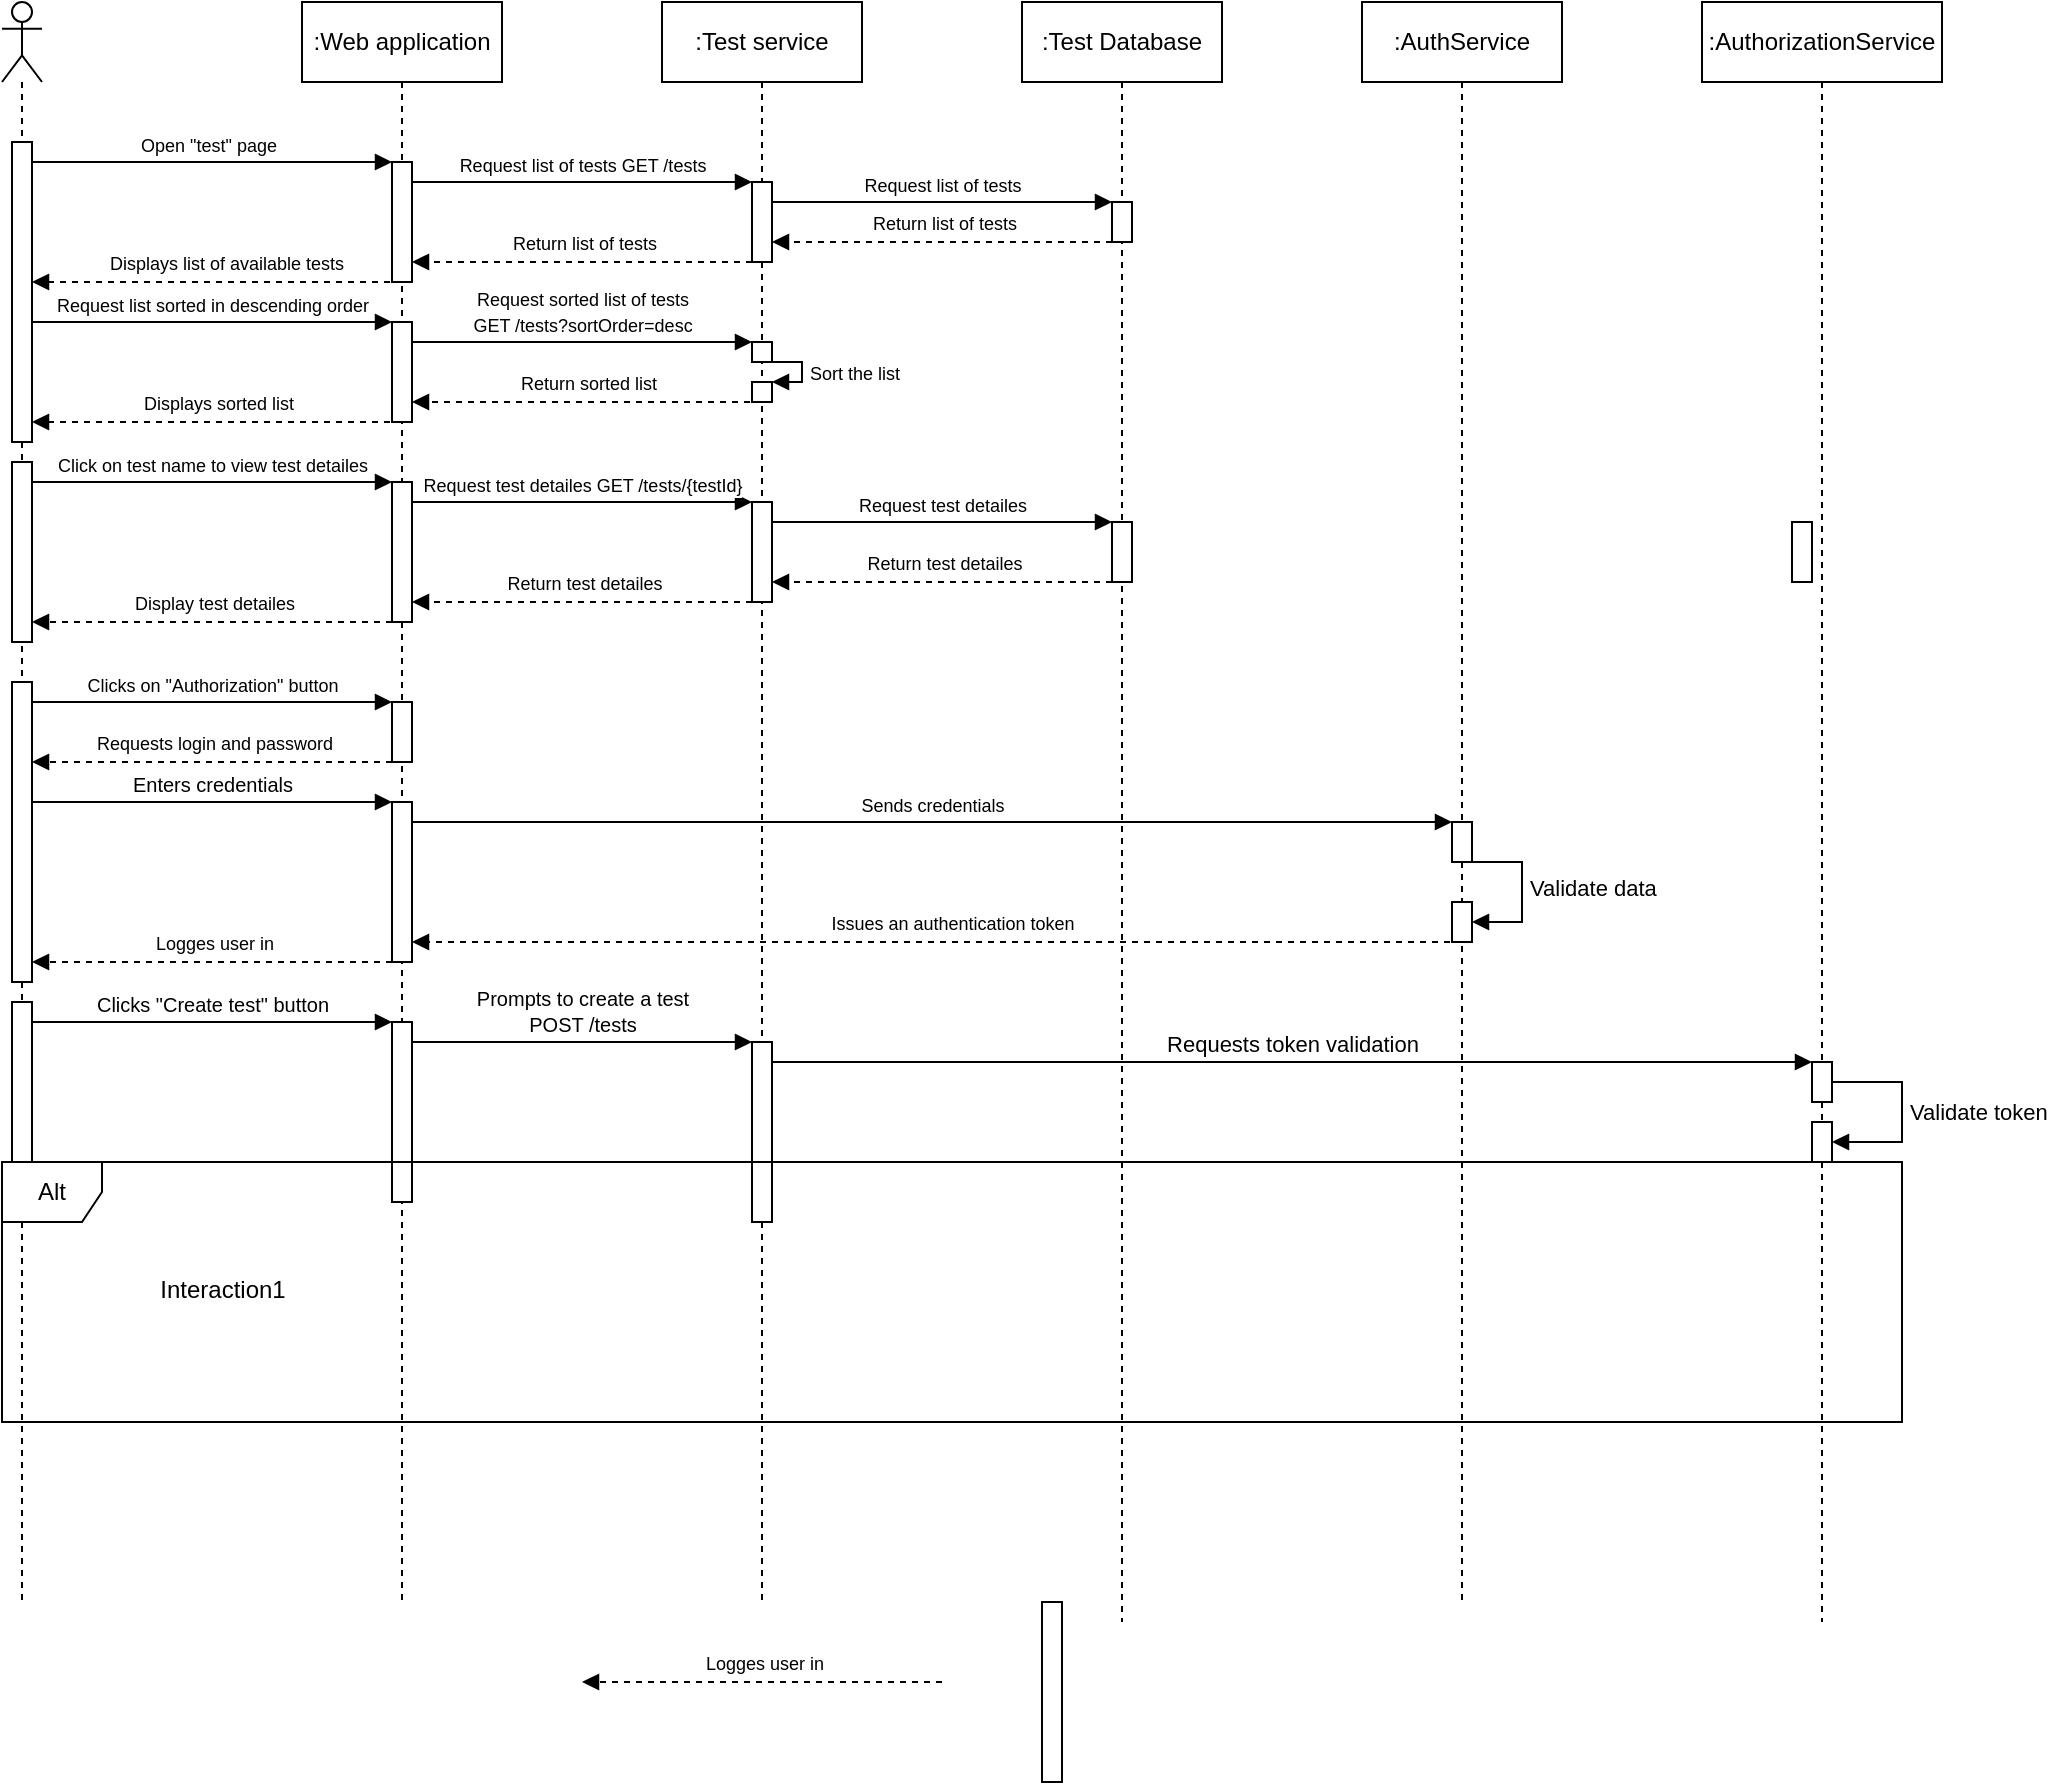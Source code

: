 <mxfile version="24.8.3">
  <diagram name="Page-1" id="2YBvvXClWsGukQMizWep">
    <mxGraphModel dx="1120" dy="468" grid="1" gridSize="10" guides="1" tooltips="1" connect="1" arrows="1" fold="1" page="1" pageScale="1" pageWidth="850" pageHeight="1100" math="0" shadow="0">
      <root>
        <mxCell id="0" />
        <mxCell id="1" parent="0" />
        <mxCell id="aM9ryv3xv72pqoxQDRHE-5" value=":Web application" style="shape=umlLifeline;perimeter=lifelinePerimeter;whiteSpace=wrap;html=1;container=0;dropTarget=0;collapsible=0;recursiveResize=0;outlineConnect=0;portConstraint=eastwest;newEdgeStyle={&quot;edgeStyle&quot;:&quot;elbowEdgeStyle&quot;,&quot;elbow&quot;:&quot;vertical&quot;,&quot;curved&quot;:0,&quot;rounded&quot;:0};" parent="1" vertex="1">
          <mxGeometry x="220" y="40" width="100" height="800" as="geometry" />
        </mxCell>
        <mxCell id="aM9ryv3xv72pqoxQDRHE-6" value="" style="html=1;points=[];perimeter=orthogonalPerimeter;outlineConnect=0;targetShapes=umlLifeline;portConstraint=eastwest;newEdgeStyle={&quot;edgeStyle&quot;:&quot;elbowEdgeStyle&quot;,&quot;elbow&quot;:&quot;vertical&quot;,&quot;curved&quot;:0,&quot;rounded&quot;:0};" parent="aM9ryv3xv72pqoxQDRHE-5" vertex="1">
          <mxGeometry x="45" y="80" width="10" height="60" as="geometry" />
        </mxCell>
        <mxCell id="39v9czoNlQf4BttYvMbY-19" value="" style="html=1;points=[];perimeter=orthogonalPerimeter;outlineConnect=0;targetShapes=umlLifeline;portConstraint=eastwest;newEdgeStyle={&quot;edgeStyle&quot;:&quot;elbowEdgeStyle&quot;,&quot;elbow&quot;:&quot;vertical&quot;,&quot;curved&quot;:0,&quot;rounded&quot;:0};" vertex="1" parent="aM9ryv3xv72pqoxQDRHE-5">
          <mxGeometry x="45" y="240" width="10" height="70" as="geometry" />
        </mxCell>
        <mxCell id="39v9czoNlQf4BttYvMbY-35" value="" style="html=1;points=[];perimeter=orthogonalPerimeter;outlineConnect=0;targetShapes=umlLifeline;portConstraint=eastwest;newEdgeStyle={&quot;edgeStyle&quot;:&quot;elbowEdgeStyle&quot;,&quot;elbow&quot;:&quot;vertical&quot;,&quot;curved&quot;:0,&quot;rounded&quot;:0};" vertex="1" parent="aM9ryv3xv72pqoxQDRHE-5">
          <mxGeometry x="45" y="350" width="10" height="30" as="geometry" />
        </mxCell>
        <mxCell id="39v9czoNlQf4BttYvMbY-39" value="" style="html=1;points=[[0,0,0,0,5],[0,1,0,0,-5],[1,0,0,0,5],[1,1,0,0,-5]];perimeter=orthogonalPerimeter;outlineConnect=0;targetShapes=umlLifeline;portConstraint=eastwest;newEdgeStyle={&quot;curved&quot;:0,&quot;rounded&quot;:0};" vertex="1" parent="aM9ryv3xv72pqoxQDRHE-5">
          <mxGeometry x="45" y="160" width="10" height="50" as="geometry" />
        </mxCell>
        <mxCell id="39v9czoNlQf4BttYvMbY-57" value="" style="html=1;points=[];perimeter=orthogonalPerimeter;outlineConnect=0;targetShapes=umlLifeline;portConstraint=eastwest;newEdgeStyle={&quot;edgeStyle&quot;:&quot;elbowEdgeStyle&quot;,&quot;elbow&quot;:&quot;vertical&quot;,&quot;curved&quot;:0,&quot;rounded&quot;:0};" vertex="1" parent="aM9ryv3xv72pqoxQDRHE-5">
          <mxGeometry x="45" y="400" width="10" height="80" as="geometry" />
        </mxCell>
        <mxCell id="39v9czoNlQf4BttYvMbY-74" value="" style="html=1;points=[];perimeter=orthogonalPerimeter;outlineConnect=0;targetShapes=umlLifeline;portConstraint=eastwest;newEdgeStyle={&quot;edgeStyle&quot;:&quot;elbowEdgeStyle&quot;,&quot;elbow&quot;:&quot;vertical&quot;,&quot;curved&quot;:0,&quot;rounded&quot;:0};" vertex="1" parent="aM9ryv3xv72pqoxQDRHE-5">
          <mxGeometry x="45" y="510" width="10" height="90" as="geometry" />
        </mxCell>
        <mxCell id="aM9ryv3xv72pqoxQDRHE-7" value="&lt;font style=&quot;font-size: 9px;&quot;&gt;Open &quot;test&quot; page&lt;/font&gt;" style="html=1;verticalAlign=bottom;endArrow=block;edgeStyle=elbowEdgeStyle;elbow=horizontal;curved=0;rounded=0;" parent="1" source="39v9czoNlQf4BttYvMbY-2" target="aM9ryv3xv72pqoxQDRHE-6" edge="1">
          <mxGeometry relative="1" as="geometry">
            <mxPoint x="75" y="120" as="sourcePoint" />
            <Array as="points">
              <mxPoint x="180" y="120" />
            </Array>
          </mxGeometry>
        </mxCell>
        <mxCell id="44KCodyNKhrzIwBNRvy1-4" value=":Test Database" style="shape=umlLifeline;perimeter=lifelinePerimeter;whiteSpace=wrap;html=1;container=0;dropTarget=0;collapsible=0;recursiveResize=0;outlineConnect=0;portConstraint=eastwest;newEdgeStyle={&quot;edgeStyle&quot;:&quot;elbowEdgeStyle&quot;,&quot;elbow&quot;:&quot;vertical&quot;,&quot;curved&quot;:0,&quot;rounded&quot;:0};" parent="1" vertex="1">
          <mxGeometry x="580" y="40" width="100" height="810" as="geometry" />
        </mxCell>
        <mxCell id="44KCodyNKhrzIwBNRvy1-5" value="" style="html=1;points=[];perimeter=orthogonalPerimeter;outlineConnect=0;targetShapes=umlLifeline;portConstraint=eastwest;newEdgeStyle={&quot;edgeStyle&quot;:&quot;elbowEdgeStyle&quot;,&quot;elbow&quot;:&quot;vertical&quot;,&quot;curved&quot;:0,&quot;rounded&quot;:0};" parent="44KCodyNKhrzIwBNRvy1-4" vertex="1">
          <mxGeometry x="45" y="100" width="10" height="20" as="geometry" />
        </mxCell>
        <mxCell id="39v9czoNlQf4BttYvMbY-17" value="" style="html=1;points=[];perimeter=orthogonalPerimeter;outlineConnect=0;targetShapes=umlLifeline;portConstraint=eastwest;newEdgeStyle={&quot;edgeStyle&quot;:&quot;elbowEdgeStyle&quot;,&quot;elbow&quot;:&quot;vertical&quot;,&quot;curved&quot;:0,&quot;rounded&quot;:0};" vertex="1" parent="44KCodyNKhrzIwBNRvy1-4">
          <mxGeometry x="45" y="260" width="10" height="30" as="geometry" />
        </mxCell>
        <mxCell id="44KCodyNKhrzIwBNRvy1-6" value=":Test service" style="shape=umlLifeline;perimeter=lifelinePerimeter;whiteSpace=wrap;html=1;container=0;dropTarget=0;collapsible=0;recursiveResize=0;outlineConnect=0;portConstraint=eastwest;newEdgeStyle={&quot;edgeStyle&quot;:&quot;elbowEdgeStyle&quot;,&quot;elbow&quot;:&quot;vertical&quot;,&quot;curved&quot;:0,&quot;rounded&quot;:0};" parent="1" vertex="1">
          <mxGeometry x="400" y="40" width="100" height="800" as="geometry" />
        </mxCell>
        <mxCell id="44KCodyNKhrzIwBNRvy1-7" value="" style="html=1;points=[];perimeter=orthogonalPerimeter;outlineConnect=0;targetShapes=umlLifeline;portConstraint=eastwest;newEdgeStyle={&quot;edgeStyle&quot;:&quot;elbowEdgeStyle&quot;,&quot;elbow&quot;:&quot;vertical&quot;,&quot;curved&quot;:0,&quot;rounded&quot;:0};" parent="44KCodyNKhrzIwBNRvy1-6" vertex="1">
          <mxGeometry x="45" y="90" width="10" height="40" as="geometry" />
        </mxCell>
        <mxCell id="39v9czoNlQf4BttYvMbY-18" value="" style="html=1;points=[];perimeter=orthogonalPerimeter;outlineConnect=0;targetShapes=umlLifeline;portConstraint=eastwest;newEdgeStyle={&quot;edgeStyle&quot;:&quot;elbowEdgeStyle&quot;,&quot;elbow&quot;:&quot;vertical&quot;,&quot;curved&quot;:0,&quot;rounded&quot;:0};" vertex="1" parent="44KCodyNKhrzIwBNRvy1-6">
          <mxGeometry x="45" y="250" width="10" height="50" as="geometry" />
        </mxCell>
        <mxCell id="39v9czoNlQf4BttYvMbY-40" value="" style="html=1;points=[[0,0,0,0,5],[0,1,0,0,-5],[1,0,0,0,5],[1,1,0,0,-5]];perimeter=orthogonalPerimeter;outlineConnect=0;targetShapes=umlLifeline;portConstraint=eastwest;newEdgeStyle={&quot;curved&quot;:0,&quot;rounded&quot;:0};" vertex="1" parent="44KCodyNKhrzIwBNRvy1-6">
          <mxGeometry x="45" y="170" width="10" height="10" as="geometry" />
        </mxCell>
        <mxCell id="39v9czoNlQf4BttYvMbY-43" value="" style="html=1;points=[[0,0,0,0,5],[0,1,0,0,-5],[1,0,0,0,5],[1,1,0,0,-5]];perimeter=orthogonalPerimeter;outlineConnect=0;targetShapes=umlLifeline;portConstraint=eastwest;newEdgeStyle={&quot;curved&quot;:0,&quot;rounded&quot;:0};" vertex="1" parent="44KCodyNKhrzIwBNRvy1-6">
          <mxGeometry x="45" y="190" width="10" height="10" as="geometry" />
        </mxCell>
        <mxCell id="39v9czoNlQf4BttYvMbY-44" value="&lt;font style=&quot;font-size: 9px;&quot;&gt;Sort the list&lt;/font&gt;" style="html=1;align=left;spacingLeft=2;endArrow=block;rounded=0;edgeStyle=orthogonalEdgeStyle;curved=0;rounded=0;" edge="1" target="39v9czoNlQf4BttYvMbY-43" parent="44KCodyNKhrzIwBNRvy1-6" source="39v9czoNlQf4BttYvMbY-40">
          <mxGeometry relative="1" as="geometry">
            <mxPoint x="50.0" y="170.004" as="sourcePoint" />
            <Array as="points">
              <mxPoint x="70" y="180" />
              <mxPoint x="70" y="190" />
            </Array>
            <mxPoint x="95.19" y="189.97" as="targetPoint" />
          </mxGeometry>
        </mxCell>
        <mxCell id="39v9czoNlQf4BttYvMbY-73" value="" style="html=1;points=[];perimeter=orthogonalPerimeter;outlineConnect=0;targetShapes=umlLifeline;portConstraint=eastwest;newEdgeStyle={&quot;edgeStyle&quot;:&quot;elbowEdgeStyle&quot;,&quot;elbow&quot;:&quot;vertical&quot;,&quot;curved&quot;:0,&quot;rounded&quot;:0};" vertex="1" parent="44KCodyNKhrzIwBNRvy1-6">
          <mxGeometry x="45" y="520" width="10" height="90" as="geometry" />
        </mxCell>
        <mxCell id="39v9czoNlQf4BttYvMbY-2" value="" style="shape=umlLifeline;perimeter=lifelinePerimeter;whiteSpace=wrap;html=1;container=1;dropTarget=0;collapsible=0;recursiveResize=0;outlineConnect=0;portConstraint=eastwest;newEdgeStyle={&quot;curved&quot;:0,&quot;rounded&quot;:0};participant=umlActor;" vertex="1" parent="1">
          <mxGeometry x="70" y="40" width="20" height="800" as="geometry" />
        </mxCell>
        <mxCell id="39v9czoNlQf4BttYvMbY-6" value="" style="html=1;points=[];perimeter=orthogonalPerimeter;outlineConnect=0;targetShapes=umlLifeline;portConstraint=eastwest;newEdgeStyle={&quot;edgeStyle&quot;:&quot;elbowEdgeStyle&quot;,&quot;elbow&quot;:&quot;vertical&quot;,&quot;curved&quot;:0,&quot;rounded&quot;:0};" vertex="1" parent="39v9czoNlQf4BttYvMbY-2">
          <mxGeometry x="5" y="70" width="10" height="150" as="geometry" />
        </mxCell>
        <mxCell id="39v9czoNlQf4BttYvMbY-10" value="" style="html=1;points=[];perimeter=orthogonalPerimeter;outlineConnect=0;targetShapes=umlLifeline;portConstraint=eastwest;newEdgeStyle={&quot;edgeStyle&quot;:&quot;elbowEdgeStyle&quot;,&quot;elbow&quot;:&quot;vertical&quot;,&quot;curved&quot;:0,&quot;rounded&quot;:0};" vertex="1" parent="39v9czoNlQf4BttYvMbY-2">
          <mxGeometry x="5" y="230" width="10" height="90" as="geometry" />
        </mxCell>
        <mxCell id="39v9czoNlQf4BttYvMbY-32" value="" style="html=1;points=[];perimeter=orthogonalPerimeter;outlineConnect=0;targetShapes=umlLifeline;portConstraint=eastwest;newEdgeStyle={&quot;edgeStyle&quot;:&quot;elbowEdgeStyle&quot;,&quot;elbow&quot;:&quot;vertical&quot;,&quot;curved&quot;:0,&quot;rounded&quot;:0};" vertex="1" parent="39v9czoNlQf4BttYvMbY-2">
          <mxGeometry x="5" y="340" width="10" height="150" as="geometry" />
        </mxCell>
        <mxCell id="39v9czoNlQf4BttYvMbY-34" value="" style="html=1;points=[];perimeter=orthogonalPerimeter;outlineConnect=0;targetShapes=umlLifeline;portConstraint=eastwest;newEdgeStyle={&quot;edgeStyle&quot;:&quot;elbowEdgeStyle&quot;,&quot;elbow&quot;:&quot;vertical&quot;,&quot;curved&quot;:0,&quot;rounded&quot;:0};" vertex="1" parent="39v9czoNlQf4BttYvMbY-2">
          <mxGeometry x="5" y="500" width="10" height="90" as="geometry" />
        </mxCell>
        <mxCell id="39v9czoNlQf4BttYvMbY-3" value="&lt;font style=&quot;font-size: 9px;&quot;&gt;Request list of tests GET /tests&lt;/font&gt;" style="html=1;verticalAlign=bottom;endArrow=block;edgeStyle=elbowEdgeStyle;elbow=vertical;curved=0;rounded=0;" edge="1" parent="1">
          <mxGeometry relative="1" as="geometry">
            <mxPoint x="275" y="130" as="sourcePoint" />
            <Array as="points">
              <mxPoint x="385" y="130" />
            </Array>
            <mxPoint x="445" y="130" as="targetPoint" />
          </mxGeometry>
        </mxCell>
        <mxCell id="39v9czoNlQf4BttYvMbY-4" value="&lt;font style=&quot;font-size: 9px;&quot;&gt;Request list of tests&lt;/font&gt;" style="html=1;verticalAlign=bottom;endArrow=block;edgeStyle=elbowEdgeStyle;elbow=vertical;curved=0;rounded=0;" edge="1" parent="1" source="44KCodyNKhrzIwBNRvy1-7" target="44KCodyNKhrzIwBNRvy1-5">
          <mxGeometry relative="1" as="geometry">
            <mxPoint x="460" y="140" as="sourcePoint" />
            <Array as="points">
              <mxPoint x="560" y="140" />
            </Array>
            <mxPoint x="620" y="140" as="targetPoint" />
          </mxGeometry>
        </mxCell>
        <mxCell id="39v9czoNlQf4BttYvMbY-12" value="&lt;font style=&quot;font-size: 9px;&quot;&gt;Request list sorted in descending order&lt;/font&gt;" style="html=1;verticalAlign=bottom;endArrow=block;edgeStyle=elbowEdgeStyle;elbow=vertical;curved=0;rounded=0;" edge="1" parent="1" source="39v9czoNlQf4BttYvMbY-6" target="39v9czoNlQf4BttYvMbY-39">
          <mxGeometry relative="1" as="geometry">
            <mxPoint x="90" y="200" as="sourcePoint" />
            <Array as="points">
              <mxPoint x="190" y="200" />
            </Array>
            <mxPoint x="240" y="200" as="targetPoint" />
          </mxGeometry>
        </mxCell>
        <mxCell id="39v9czoNlQf4BttYvMbY-13" value="&lt;font style=&quot;font-size: 9px;&quot;&gt;Request test detailes GET /tests/{testId}&lt;/font&gt;" style="html=1;verticalAlign=bottom;endArrow=block;edgeStyle=elbowEdgeStyle;elbow=vertical;curved=0;rounded=0;" edge="1" parent="1" source="39v9czoNlQf4BttYvMbY-19">
          <mxGeometry relative="1" as="geometry">
            <mxPoint x="280" y="290" as="sourcePoint" />
            <Array as="points">
              <mxPoint x="370" y="290" />
            </Array>
            <mxPoint x="445" y="290" as="targetPoint" />
          </mxGeometry>
        </mxCell>
        <mxCell id="39v9czoNlQf4BttYvMbY-20" value="" style="html=1;verticalAlign=bottom;labelBackgroundColor=none;endArrow=block;endFill=1;dashed=1;rounded=0;" edge="1" parent="1">
          <mxGeometry width="160" relative="1" as="geometry">
            <mxPoint x="625" y="160" as="sourcePoint" />
            <mxPoint x="455" y="160" as="targetPoint" />
          </mxGeometry>
        </mxCell>
        <mxCell id="39v9czoNlQf4BttYvMbY-21" value="&lt;font style=&quot;font-size: 9px;&quot;&gt;Return list of tests&lt;/font&gt;" style="edgeLabel;html=1;align=center;verticalAlign=middle;resizable=0;points=[];" vertex="1" connectable="0" parent="39v9czoNlQf4BttYvMbY-20">
          <mxGeometry x="-0.04" y="-3" relative="1" as="geometry">
            <mxPoint x="-3" y="-7" as="offset" />
          </mxGeometry>
        </mxCell>
        <mxCell id="39v9czoNlQf4BttYvMbY-24" value="" style="html=1;verticalAlign=bottom;labelBackgroundColor=none;endArrow=block;endFill=1;dashed=1;rounded=0;" edge="1" parent="1" target="39v9czoNlQf4BttYvMbY-6">
          <mxGeometry width="160" relative="1" as="geometry">
            <mxPoint x="270" y="180" as="sourcePoint" />
            <mxPoint x="90" y="180" as="targetPoint" />
          </mxGeometry>
        </mxCell>
        <mxCell id="39v9czoNlQf4BttYvMbY-25" value="&lt;font style=&quot;font-size: 9px;&quot;&gt;Displays list of available tests&lt;/font&gt;" style="edgeLabel;html=1;align=center;verticalAlign=middle;resizable=0;points=[];" vertex="1" connectable="0" parent="39v9czoNlQf4BttYvMbY-24">
          <mxGeometry x="-0.04" y="-3" relative="1" as="geometry">
            <mxPoint x="1" y="-7" as="offset" />
          </mxGeometry>
        </mxCell>
        <mxCell id="39v9czoNlQf4BttYvMbY-26" value="" style="html=1;verticalAlign=bottom;labelBackgroundColor=none;endArrow=block;endFill=1;dashed=1;rounded=0;" edge="1" parent="1">
          <mxGeometry width="160" relative="1" as="geometry">
            <mxPoint x="445" y="170.0" as="sourcePoint" />
            <mxPoint x="275" y="170.0" as="targetPoint" />
          </mxGeometry>
        </mxCell>
        <mxCell id="39v9czoNlQf4BttYvMbY-27" value="&lt;font style=&quot;font-size: 9px;&quot;&gt;Return list of tests&lt;/font&gt;" style="edgeLabel;html=1;align=center;verticalAlign=middle;resizable=0;points=[];" vertex="1" connectable="0" parent="39v9czoNlQf4BttYvMbY-26">
          <mxGeometry x="-0.04" y="-3" relative="1" as="geometry">
            <mxPoint x="-3" y="-7" as="offset" />
          </mxGeometry>
        </mxCell>
        <mxCell id="39v9czoNlQf4BttYvMbY-28" value="" style="html=1;verticalAlign=bottom;labelBackgroundColor=none;endArrow=block;endFill=1;dashed=1;rounded=0;" edge="1" parent="1">
          <mxGeometry width="160" relative="1" as="geometry">
            <mxPoint x="445" y="340" as="sourcePoint" />
            <mxPoint x="275" y="340" as="targetPoint" />
          </mxGeometry>
        </mxCell>
        <mxCell id="39v9czoNlQf4BttYvMbY-29" value="&lt;font style=&quot;font-size: 9px;&quot;&gt;Return test detailes&lt;/font&gt;" style="edgeLabel;html=1;align=center;verticalAlign=middle;resizable=0;points=[];" vertex="1" connectable="0" parent="39v9czoNlQf4BttYvMbY-28">
          <mxGeometry x="-0.04" y="-3" relative="1" as="geometry">
            <mxPoint x="-3" y="-7" as="offset" />
          </mxGeometry>
        </mxCell>
        <mxCell id="39v9czoNlQf4BttYvMbY-30" value="" style="html=1;verticalAlign=bottom;labelBackgroundColor=none;endArrow=block;endFill=1;dashed=1;rounded=0;" edge="1" parent="1" target="39v9czoNlQf4BttYvMbY-10">
          <mxGeometry width="160" relative="1" as="geometry">
            <mxPoint x="265" y="350" as="sourcePoint" />
            <mxPoint x="100" y="350" as="targetPoint" />
          </mxGeometry>
        </mxCell>
        <mxCell id="39v9czoNlQf4BttYvMbY-31" value="&lt;font style=&quot;font-size: 9px;&quot;&gt;Display test detailes&lt;/font&gt;" style="edgeLabel;html=1;align=center;verticalAlign=middle;resizable=0;points=[];" vertex="1" connectable="0" parent="39v9czoNlQf4BttYvMbY-30">
          <mxGeometry x="-0.04" y="-3" relative="1" as="geometry">
            <mxPoint x="-3" y="-7" as="offset" />
          </mxGeometry>
        </mxCell>
        <mxCell id="39v9czoNlQf4BttYvMbY-36" value="&lt;font style=&quot;font-size: 9px;&quot;&gt;Request test detailes&lt;/font&gt;" style="html=1;verticalAlign=bottom;endArrow=block;edgeStyle=elbowEdgeStyle;elbow=vertical;curved=0;rounded=0;" edge="1" parent="1" source="39v9czoNlQf4BttYvMbY-18" target="39v9czoNlQf4BttYvMbY-17">
          <mxGeometry relative="1" as="geometry">
            <mxPoint x="470" y="300" as="sourcePoint" />
            <Array as="points">
              <mxPoint x="575" y="300" />
            </Array>
            <mxPoint x="600" y="300" as="targetPoint" />
          </mxGeometry>
        </mxCell>
        <mxCell id="39v9czoNlQf4BttYvMbY-46" value="&lt;font style=&quot;font-size: 9px;&quot;&gt;Request sorted list of tests&lt;/font&gt;&lt;div&gt;&lt;font style=&quot;font-size: 9px;&quot;&gt;GET /tests?sortOrder=desc&lt;/font&gt;&lt;/div&gt;" style="html=1;verticalAlign=bottom;endArrow=block;edgeStyle=elbowEdgeStyle;elbow=vertical;curved=0;rounded=0;" edge="1" parent="1" source="39v9czoNlQf4BttYvMbY-39" target="39v9czoNlQf4BttYvMbY-40">
          <mxGeometry relative="1" as="geometry">
            <mxPoint x="280" y="210" as="sourcePoint" />
            <Array as="points">
              <mxPoint x="390" y="210" />
            </Array>
            <mxPoint x="420" y="210" as="targetPoint" />
          </mxGeometry>
        </mxCell>
        <mxCell id="39v9czoNlQf4BttYvMbY-47" value="" style="html=1;verticalAlign=bottom;labelBackgroundColor=none;endArrow=block;endFill=1;dashed=1;rounded=0;" edge="1" parent="1" target="39v9czoNlQf4BttYvMbY-39">
          <mxGeometry width="160" relative="1" as="geometry">
            <mxPoint x="450" y="240" as="sourcePoint" />
            <mxPoint x="280" y="240" as="targetPoint" />
          </mxGeometry>
        </mxCell>
        <mxCell id="39v9czoNlQf4BttYvMbY-48" value="&lt;font style=&quot;font-size: 9px;&quot;&gt;Return sorted list&lt;/font&gt;" style="edgeLabel;html=1;align=center;verticalAlign=middle;resizable=0;points=[];" vertex="1" connectable="0" parent="39v9czoNlQf4BttYvMbY-47">
          <mxGeometry x="-0.04" y="-3" relative="1" as="geometry">
            <mxPoint x="-3" y="-7" as="offset" />
          </mxGeometry>
        </mxCell>
        <mxCell id="39v9czoNlQf4BttYvMbY-49" value="" style="html=1;verticalAlign=bottom;labelBackgroundColor=none;endArrow=block;endFill=1;dashed=1;rounded=0;" edge="1" parent="1" target="39v9czoNlQf4BttYvMbY-6">
          <mxGeometry width="160" relative="1" as="geometry">
            <mxPoint x="270" y="250" as="sourcePoint" />
            <mxPoint x="90" y="250" as="targetPoint" />
          </mxGeometry>
        </mxCell>
        <mxCell id="39v9czoNlQf4BttYvMbY-50" value="&lt;font style=&quot;font-size: 9px;&quot;&gt;Displays sorted list&lt;/font&gt;" style="edgeLabel;html=1;align=center;verticalAlign=middle;resizable=0;points=[];" vertex="1" connectable="0" parent="39v9czoNlQf4BttYvMbY-49">
          <mxGeometry x="-0.04" y="-3" relative="1" as="geometry">
            <mxPoint x="-3" y="-7" as="offset" />
          </mxGeometry>
        </mxCell>
        <mxCell id="39v9czoNlQf4BttYvMbY-51" value="&lt;font style=&quot;font-size: 9px;&quot;&gt;Clicks on &quot;Authorization&quot; button&lt;/font&gt;" style="html=1;verticalAlign=bottom;endArrow=block;edgeStyle=elbowEdgeStyle;elbow=vertical;curved=0;rounded=0;" edge="1" parent="1" source="39v9czoNlQf4BttYvMbY-32" target="39v9czoNlQf4BttYvMbY-35">
          <mxGeometry relative="1" as="geometry">
            <mxPoint x="90" y="390" as="sourcePoint" />
            <Array as="points">
              <mxPoint x="195" y="390" />
            </Array>
            <mxPoint x="250" y="390" as="targetPoint" />
          </mxGeometry>
        </mxCell>
        <mxCell id="39v9czoNlQf4BttYvMbY-52" value="&lt;font style=&quot;font-size: 9px;&quot;&gt;Sends credentials&lt;/font&gt;" style="html=1;verticalAlign=bottom;endArrow=block;edgeStyle=elbowEdgeStyle;elbow=vertical;curved=0;rounded=0;" edge="1" parent="1" target="39v9czoNlQf4BttYvMbY-58">
          <mxGeometry relative="1" as="geometry">
            <mxPoint x="275" y="450.0" as="sourcePoint" />
            <Array as="points">
              <mxPoint x="445" y="450" />
            </Array>
            <mxPoint x="750" y="450" as="targetPoint" />
          </mxGeometry>
        </mxCell>
        <mxCell id="39v9czoNlQf4BttYvMbY-53" value="&lt;font style=&quot;font-size: 9px;&quot;&gt;Click on test name to view test detailes&lt;/font&gt;" style="html=1;verticalAlign=bottom;endArrow=block;edgeStyle=elbowEdgeStyle;elbow=vertical;curved=0;rounded=0;" edge="1" parent="1" source="39v9czoNlQf4BttYvMbY-10" target="39v9czoNlQf4BttYvMbY-19">
          <mxGeometry relative="1" as="geometry">
            <mxPoint x="90" y="280" as="sourcePoint" />
            <Array as="points">
              <mxPoint x="195" y="280" />
            </Array>
            <mxPoint x="250" y="280" as="targetPoint" />
          </mxGeometry>
        </mxCell>
        <mxCell id="39v9czoNlQf4BttYvMbY-54" value="" style="html=1;verticalAlign=bottom;labelBackgroundColor=none;endArrow=block;endFill=1;dashed=1;rounded=0;" edge="1" parent="1">
          <mxGeometry width="160" relative="1" as="geometry">
            <mxPoint x="625" y="330" as="sourcePoint" />
            <mxPoint x="455" y="330" as="targetPoint" />
          </mxGeometry>
        </mxCell>
        <mxCell id="39v9czoNlQf4BttYvMbY-55" value="&lt;font style=&quot;font-size: 9px;&quot;&gt;Return test detailes&lt;/font&gt;" style="edgeLabel;html=1;align=center;verticalAlign=middle;resizable=0;points=[];" vertex="1" connectable="0" parent="39v9czoNlQf4BttYvMbY-54">
          <mxGeometry x="-0.04" y="-3" relative="1" as="geometry">
            <mxPoint x="-3" y="-7" as="offset" />
          </mxGeometry>
        </mxCell>
        <mxCell id="39v9czoNlQf4BttYvMbY-56" value=":AuthService&lt;span style=&quot;color: rgba(0, 0, 0, 0); font-family: monospace; font-size: 0px; text-align: start; text-wrap-mode: nowrap;&quot;&gt;3CmxGraphModel%3E%3Croot%3E%3CmxCell%20id%3D%220%22%2F%3E%3CmxCell%20id%3D%221%22%20parent%3D%220%22%2F%3E%3CmxCell%20id%3D%222%22%20value%3D%22%3ATest%20Database%22%20style%3D%22shape%3DumlLifeline%3Bperimeter%3DlifelinePerimeter%3BwhiteSpace%3Dwrap%3Bhtml%3D1%3Bcontainer%3D0%3BdropTarget%3D0%3Bcollapsible%3D0%3BrecursiveResize%3D0%3BoutlineConnect%3D0%3BportConstraint%3Deastwest%3BnewEdgeStyle%3D%7B%26quot%3BedgeStyle%26quot%3B%3A%26quot%3BelbowEdgeStyle%26quot%3B%2C%26quot%3Belbow%26quot%3B%3A%26quot%3Bvertical%26quot%3B%2C%26quot%3Bcurved%26quot%3B%3A0%2C%26quot%3Brounded%26quot%3B%3A0%7D%3B%22%20vertex%3D%221%22%20parent%3D%221%22%3E%3CmxGeometry%20x%3D%22580%22%20y%3D%2240%22%20width%3D%22100%22%20height%3D%22720%22%20as%3D%22geometry%22%2F%3E%3C%2FmxCell%3E%3CmxCell%20id%3D%223%22%20value%3D%22%22%20style%3D%22html%3D1%3Bpoints%3D%5B%5D%3Bperimeter%3DorthogonalPerimeter%3BoutlineConnect%3D0%3BtargetShapes%3DumlLifeline%3BportConstraint%3Deastwest%3BnewEdgeStyle%3D%7B%26quot%3BedgeStyle%26quot%3B%3A%26quot%3BelbowEdgeStyle%26quot%3B%2C%26quot%3Belbow%26quot%3B%3A%26quot%3Bvertical%26quot%3B%2C%26quot%3Bcurved%26quot%3B%3A0%2C%26quot%3Brounded%26quot%3B%3A0%7D%3B%22%20vertex%3D%221%22%20parent%3D%222%22%3E%3CmxGeometry%20x%3D%2245%22%20y%3D%22100%22%20width%3D%2210%22%20height%3D%2220%22%20as%3D%22geometry%22%2F%3E%3C%2FmxCell%3E%3CmxCell%20id%3D%224%22%20value%3D%22%22%20style%3D%22html%3D1%3Bpoints%3D%5B%5D%3Bperimeter%3DorthogonalPerimeter%3BoutlineConnect%3D0%3BtargetShapes%3DumlLifeline%3BportConstraint%3Deastwest%3BnewEdgeStyle%3D%7B%26quot%3BedgeStyle%26quot%3B%3A%26quot%3BelbowEdgeStyle%26quot%3B%2C%26quot%3Belbow%26quot%3B%3A%26quot%3Bvertical%26quot%3B%2C%26quot%3Bcurved%26quot%3B%3A0%2C%26quot%3Brounded%26quot%3B%3A0%7D%3B%22%20vertex%3D%221%22%20parent%3D%222%22%3E%3CmxGeometry%20x%3D%2245%22%20y%3D%22260%22%20width%3D%2210%22%20height%3D%2230%22%20as%3D%22geometry%22%2F%3E%3C%2FmxCell%3E%3C%2Froot%3E%3C%2FmxGraphModel%3E&lt;/span&gt;&lt;span style=&quot;color: rgba(0, 0, 0, 0); font-family: monospace; font-size: 0px; text-align: start; text-wrap-mode: nowrap;&quot;&gt;%3CmxGraphModel%3E%3Croot%3E%3CmxCell%20id%3D%220%22%2F%3E%3CmxCell%20id%3D%221%22%20parent%3D%220%22%2F%3E%3CmxCell%20id%3D%222%22%20value%3D%22%3ATest%20Database%22%20style%3D%22shape%3DumlLifeline%3Bperimeter%3DlifelinePerimeter%3BwhiteSpace%3Dwrap%3Bhtml%3D1%3Bcontainer%3D0%3BdropTarget%3D0%3Bcollapsible%3D0%3BrecursiveResize%3D0%3BoutlineConnect%3D0%3BportConstraint%3Deastwest%3BnewEdgeStyle%3D%7B%26quot%3BedgeStyle%26quot%3B%3A%26quot%3BelbowEdgeStyle%26quot%3B%2C%26quot%3Belbow%26quot%3B%3A%26quot%3Bvertical%26quot%3B%2C%26quot%3Bcurved%26quot%3B%3A0%2C%26quot%3Brounded%26quot%3B%3A0%7D%3B%22%20vertex%3D%221%22%20parent%3D%221%22%3E%3CmxGeometry%20x%3D%22580%22%20y%3D%2240%22%20width%3D%22100%22%20height%3D%22720%22%20as%3D%22geometry%22%2F%3E%3C%2FmxCell%3E%3CmxCell%20id%3D%223%22%20value%3D%22%22%20style%3D%22html%3D1%3Bpoints%3D%5B%5D%3Bperimeter%3DorthogonalPerimeter%3BoutlineConnect%3D0%3BtargetShapes%3DumlLifeline%3BportConstraint%3Deastwest%3BnewEdgeStyle%3D%7B%26quot%3BedgeStyle%26quot%3B%3A%26quot%3BelbowEdgeStyle%26quot%3B%2C%26quot%3Belbow%26quot%3B%3A%26quot%3Bvertical%26quot%3B%2C%26quot%3Bcurved%26quot%3B%3A0%2C%26quot%3Brounded%26quot%3B%3A0%7D%3B%22%20vertex%3D%221%22%20parent%3D%222%22%3E%3CmxGeometry%20x%3D%2245%22%20y%3D%22100%22%20width%3D%2210%22%20height%3D%2220%22%20as%3D%22geometry%22%2F%3E%3C%2FmxCell%3E%3CmxCell%20id%3D%224%22%20value%3D%22%22%20style%3D%22html%3D1%3Bpoints%3D%5B%5D%3Bperimeter%3DorthogonalPerimeter%3BoutlineConnect%3D0%3BtargetShapes%3DumlLifeline%3BportConstraint%3Deastwest%3BnewEdgeStyle%3D%7B%26quot%3BedgeStyle%26quot%3B%3A%26quot%3BelbowEdgeStyle%26quot%3B%2C%26quot%3Belbow%26quot%3B%3A%26quot%3Bvertical%26quot%3B%2C%26quot%3Bcurved%26quot%3B%3A0%2C%26quot%3Brounded%26quot%3B%3A0%7D%3B%22%20vertex%3D%221%22%20parent%3D%222%22%3E%3CmxGeometry%20x%3D%2245%22%20y%3D%22260%22%20width%3D%2210%22%20height%3D%2230%22%20as%3D%22geometry%22%2F%3E%3C%2FmxCell%3E%3C%2Froot%3E%3C%2FmxGraphModel%3E&lt;/span&gt;" style="shape=umlLifeline;perimeter=lifelinePerimeter;whiteSpace=wrap;html=1;container=0;dropTarget=0;collapsible=0;recursiveResize=0;outlineConnect=0;portConstraint=eastwest;newEdgeStyle={&quot;edgeStyle&quot;:&quot;elbowEdgeStyle&quot;,&quot;elbow&quot;:&quot;vertical&quot;,&quot;curved&quot;:0,&quot;rounded&quot;:0};" vertex="1" parent="1">
          <mxGeometry x="750" y="40" width="100" height="800" as="geometry" />
        </mxCell>
        <mxCell id="39v9czoNlQf4BttYvMbY-58" value="" style="html=1;points=[];perimeter=orthogonalPerimeter;outlineConnect=0;targetShapes=umlLifeline;portConstraint=eastwest;newEdgeStyle={&quot;edgeStyle&quot;:&quot;elbowEdgeStyle&quot;,&quot;elbow&quot;:&quot;vertical&quot;,&quot;curved&quot;:0,&quot;rounded&quot;:0};" vertex="1" parent="39v9czoNlQf4BttYvMbY-56">
          <mxGeometry x="45" y="410" width="10" height="20" as="geometry" />
        </mxCell>
        <mxCell id="39v9czoNlQf4BttYvMbY-65" value="" style="html=1;points=[[0,0,0,0,5],[0,1,0,0,-5],[1,0,0,0,5],[1,1,0,0,-5]];perimeter=orthogonalPerimeter;outlineConnect=0;targetShapes=umlLifeline;portConstraint=eastwest;newEdgeStyle={&quot;curved&quot;:0,&quot;rounded&quot;:0};" vertex="1" parent="39v9czoNlQf4BttYvMbY-56">
          <mxGeometry x="45" y="450" width="10" height="20" as="geometry" />
        </mxCell>
        <mxCell id="39v9czoNlQf4BttYvMbY-66" value="Validate data" style="html=1;align=left;spacingLeft=2;endArrow=block;rounded=0;edgeStyle=orthogonalEdgeStyle;curved=0;rounded=0;" edge="1" target="39v9czoNlQf4BttYvMbY-65" parent="39v9czoNlQf4BttYvMbY-56">
          <mxGeometry relative="1" as="geometry">
            <mxPoint x="50" y="430" as="sourcePoint" />
            <Array as="points">
              <mxPoint x="80" y="460" />
            </Array>
          </mxGeometry>
        </mxCell>
        <mxCell id="39v9czoNlQf4BttYvMbY-59" value=":AuthorizationService" style="shape=umlLifeline;perimeter=lifelinePerimeter;whiteSpace=wrap;html=1;container=0;dropTarget=0;collapsible=0;recursiveResize=0;outlineConnect=0;portConstraint=eastwest;newEdgeStyle={&quot;edgeStyle&quot;:&quot;elbowEdgeStyle&quot;,&quot;elbow&quot;:&quot;vertical&quot;,&quot;curved&quot;:0,&quot;rounded&quot;:0};" vertex="1" parent="1">
          <mxGeometry x="920" y="40" width="120" height="810" as="geometry" />
        </mxCell>
        <mxCell id="39v9czoNlQf4BttYvMbY-61" value="" style="html=1;points=[];perimeter=orthogonalPerimeter;outlineConnect=0;targetShapes=umlLifeline;portConstraint=eastwest;newEdgeStyle={&quot;edgeStyle&quot;:&quot;elbowEdgeStyle&quot;,&quot;elbow&quot;:&quot;vertical&quot;,&quot;curved&quot;:0,&quot;rounded&quot;:0};" vertex="1" parent="39v9czoNlQf4BttYvMbY-59">
          <mxGeometry x="45" y="260" width="10" height="30" as="geometry" />
        </mxCell>
        <mxCell id="39v9czoNlQf4BttYvMbY-72" value="" style="html=1;points=[];perimeter=orthogonalPerimeter;outlineConnect=0;targetShapes=umlLifeline;portConstraint=eastwest;newEdgeStyle={&quot;edgeStyle&quot;:&quot;elbowEdgeStyle&quot;,&quot;elbow&quot;:&quot;vertical&quot;,&quot;curved&quot;:0,&quot;rounded&quot;:0};" vertex="1" parent="39v9czoNlQf4BttYvMbY-59">
          <mxGeometry x="55" y="530" width="10" height="20" as="geometry" />
        </mxCell>
        <mxCell id="39v9czoNlQf4BttYvMbY-82" value="" style="html=1;points=[[0,0,0,0,5],[0,1,0,0,-5],[1,0,0,0,5],[1,1,0,0,-5]];perimeter=orthogonalPerimeter;outlineConnect=0;targetShapes=umlLifeline;portConstraint=eastwest;newEdgeStyle={&quot;curved&quot;:0,&quot;rounded&quot;:0};" vertex="1" parent="39v9czoNlQf4BttYvMbY-59">
          <mxGeometry x="55" y="560" width="10" height="20" as="geometry" />
        </mxCell>
        <mxCell id="39v9czoNlQf4BttYvMbY-83" value="Validate token" style="html=1;align=left;spacingLeft=2;endArrow=block;rounded=0;edgeStyle=orthogonalEdgeStyle;curved=0;rounded=0;" edge="1" target="39v9czoNlQf4BttYvMbY-82" parent="39v9czoNlQf4BttYvMbY-59" source="39v9czoNlQf4BttYvMbY-72">
          <mxGeometry relative="1" as="geometry">
            <mxPoint x="-180" y="510" as="sourcePoint" />
            <Array as="points">
              <mxPoint x="100" y="540" />
              <mxPoint x="100" y="570" />
            </Array>
          </mxGeometry>
        </mxCell>
        <mxCell id="39v9czoNlQf4BttYvMbY-62" value="" style="html=1;verticalAlign=bottom;labelBackgroundColor=none;endArrow=block;endFill=1;dashed=1;rounded=0;" edge="1" parent="1">
          <mxGeometry width="160" relative="1" as="geometry">
            <mxPoint x="265" y="420" as="sourcePoint" />
            <mxPoint x="85" y="420" as="targetPoint" />
          </mxGeometry>
        </mxCell>
        <mxCell id="39v9czoNlQf4BttYvMbY-63" value="&lt;font style=&quot;font-size: 9px;&quot;&gt;Requests login and password&lt;/font&gt;" style="edgeLabel;html=1;align=center;verticalAlign=middle;resizable=0;points=[];" vertex="1" connectable="0" parent="39v9czoNlQf4BttYvMbY-62">
          <mxGeometry x="-0.04" y="-3" relative="1" as="geometry">
            <mxPoint x="-3" y="-7" as="offset" />
          </mxGeometry>
        </mxCell>
        <mxCell id="39v9czoNlQf4BttYvMbY-64" value="&lt;font size=&quot;1&quot;&gt;Enters credentials&lt;/font&gt;" style="html=1;verticalAlign=bottom;endArrow=block;edgeStyle=elbowEdgeStyle;elbow=vertical;curved=0;rounded=0;" edge="1" parent="1" source="39v9czoNlQf4BttYvMbY-32" target="39v9czoNlQf4BttYvMbY-57">
          <mxGeometry relative="1" as="geometry">
            <mxPoint x="90" y="440" as="sourcePoint" />
            <Array as="points">
              <mxPoint x="200" y="440" />
            </Array>
            <mxPoint x="250" y="440" as="targetPoint" />
          </mxGeometry>
        </mxCell>
        <mxCell id="39v9czoNlQf4BttYvMbY-67" value="" style="html=1;verticalAlign=bottom;labelBackgroundColor=none;endArrow=block;endFill=1;dashed=1;rounded=0;" edge="1" parent="1" target="39v9czoNlQf4BttYvMbY-57">
          <mxGeometry width="160" relative="1" as="geometry">
            <mxPoint x="800" y="510" as="sourcePoint" />
            <mxPoint x="280" y="510" as="targetPoint" />
          </mxGeometry>
        </mxCell>
        <mxCell id="39v9czoNlQf4BttYvMbY-68" value="&lt;font style=&quot;font-size: 9px;&quot;&gt;Issues an authentication token&lt;/font&gt;" style="edgeLabel;html=1;align=center;verticalAlign=middle;resizable=0;points=[];" vertex="1" connectable="0" parent="39v9czoNlQf4BttYvMbY-67">
          <mxGeometry x="-0.04" y="-3" relative="1" as="geometry">
            <mxPoint x="-3" y="-7" as="offset" />
          </mxGeometry>
        </mxCell>
        <mxCell id="39v9czoNlQf4BttYvMbY-69" value="" style="html=1;verticalAlign=bottom;labelBackgroundColor=none;endArrow=block;endFill=1;dashed=1;rounded=0;" edge="1" parent="1">
          <mxGeometry width="160" relative="1" as="geometry">
            <mxPoint x="265" y="520" as="sourcePoint" />
            <mxPoint x="85" y="520" as="targetPoint" />
          </mxGeometry>
        </mxCell>
        <mxCell id="39v9czoNlQf4BttYvMbY-70" value="&lt;font style=&quot;font-size: 9px;&quot;&gt;Logges user in&lt;/font&gt;" style="edgeLabel;html=1;align=center;verticalAlign=middle;resizable=0;points=[];" vertex="1" connectable="0" parent="39v9czoNlQf4BttYvMbY-69">
          <mxGeometry x="-0.04" y="-3" relative="1" as="geometry">
            <mxPoint x="-3" y="-7" as="offset" />
          </mxGeometry>
        </mxCell>
        <mxCell id="39v9czoNlQf4BttYvMbY-75" value="&lt;font size=&quot;1&quot;&gt;Clicks &quot;Create test&quot; button&lt;/font&gt;" style="html=1;verticalAlign=bottom;endArrow=block;edgeStyle=elbowEdgeStyle;elbow=vertical;curved=0;rounded=0;" edge="1" parent="1" source="39v9czoNlQf4BttYvMbY-34" target="39v9czoNlQf4BttYvMbY-74">
          <mxGeometry relative="1" as="geometry">
            <mxPoint x="90" y="550" as="sourcePoint" />
            <Array as="points">
              <mxPoint x="205" y="550" />
            </Array>
            <mxPoint x="260" y="550" as="targetPoint" />
          </mxGeometry>
        </mxCell>
        <mxCell id="39v9czoNlQf4BttYvMbY-76" value="&lt;font size=&quot;1&quot;&gt;Prompts to create a test&lt;/font&gt;&lt;div&gt;&lt;font size=&quot;1&quot;&gt;POST /tests&lt;/font&gt;&lt;/div&gt;" style="html=1;verticalAlign=bottom;endArrow=block;edgeStyle=elbowEdgeStyle;elbow=vertical;curved=0;rounded=0;" edge="1" parent="1" source="39v9czoNlQf4BttYvMbY-74" target="39v9czoNlQf4BttYvMbY-73">
          <mxGeometry relative="1" as="geometry">
            <mxPoint x="280" y="560" as="sourcePoint" />
            <Array as="points">
              <mxPoint x="395" y="560" />
            </Array>
            <mxPoint x="430" y="560" as="targetPoint" />
          </mxGeometry>
        </mxCell>
        <mxCell id="39v9czoNlQf4BttYvMbY-78" value="Requests token validation" style="html=1;verticalAlign=bottom;endArrow=block;curved=0;rounded=0;" edge="1" parent="1">
          <mxGeometry width="80" relative="1" as="geometry">
            <mxPoint x="455" y="570" as="sourcePoint" />
            <mxPoint x="975" y="570" as="targetPoint" />
          </mxGeometry>
        </mxCell>
        <mxCell id="39v9czoNlQf4BttYvMbY-84" value="" style="html=1;verticalAlign=bottom;labelBackgroundColor=none;endArrow=block;endFill=1;dashed=1;rounded=0;" edge="1" parent="1">
          <mxGeometry width="160" relative="1" as="geometry">
            <mxPoint x="540" y="880" as="sourcePoint" />
            <mxPoint x="360" y="880" as="targetPoint" />
          </mxGeometry>
        </mxCell>
        <mxCell id="39v9czoNlQf4BttYvMbY-85" value="&lt;font style=&quot;font-size: 9px;&quot;&gt;Logges user in&lt;/font&gt;" style="edgeLabel;html=1;align=center;verticalAlign=middle;resizable=0;points=[];" vertex="1" connectable="0" parent="39v9czoNlQf4BttYvMbY-84">
          <mxGeometry x="-0.04" y="-3" relative="1" as="geometry">
            <mxPoint x="-3" y="-7" as="offset" />
          </mxGeometry>
        </mxCell>
        <mxCell id="39v9czoNlQf4BttYvMbY-71" value="" style="html=1;points=[];perimeter=orthogonalPerimeter;outlineConnect=0;targetShapes=umlLifeline;portConstraint=eastwest;newEdgeStyle={&quot;edgeStyle&quot;:&quot;elbowEdgeStyle&quot;,&quot;elbow&quot;:&quot;vertical&quot;,&quot;curved&quot;:0,&quot;rounded&quot;:0};" vertex="1" parent="1">
          <mxGeometry x="590" y="840" width="10" height="90" as="geometry" />
        </mxCell>
        <mxCell id="39v9czoNlQf4BttYvMbY-86" value="Alt" style="shape=umlFrame;whiteSpace=wrap;html=1;pointerEvents=0;recursiveResize=0;container=1;collapsible=0;width=50;" vertex="1" parent="1">
          <mxGeometry x="70" y="620" width="950" height="130" as="geometry" />
        </mxCell>
        <mxCell id="39v9czoNlQf4BttYvMbY-87" value="Interaction1" style="text;align=center;html=1;" vertex="1" parent="39v9czoNlQf4BttYvMbY-86">
          <mxGeometry width="100" height="20" relative="1" as="geometry">
            <mxPoint x="60" y="50" as="offset" />
          </mxGeometry>
        </mxCell>
      </root>
    </mxGraphModel>
  </diagram>
</mxfile>
